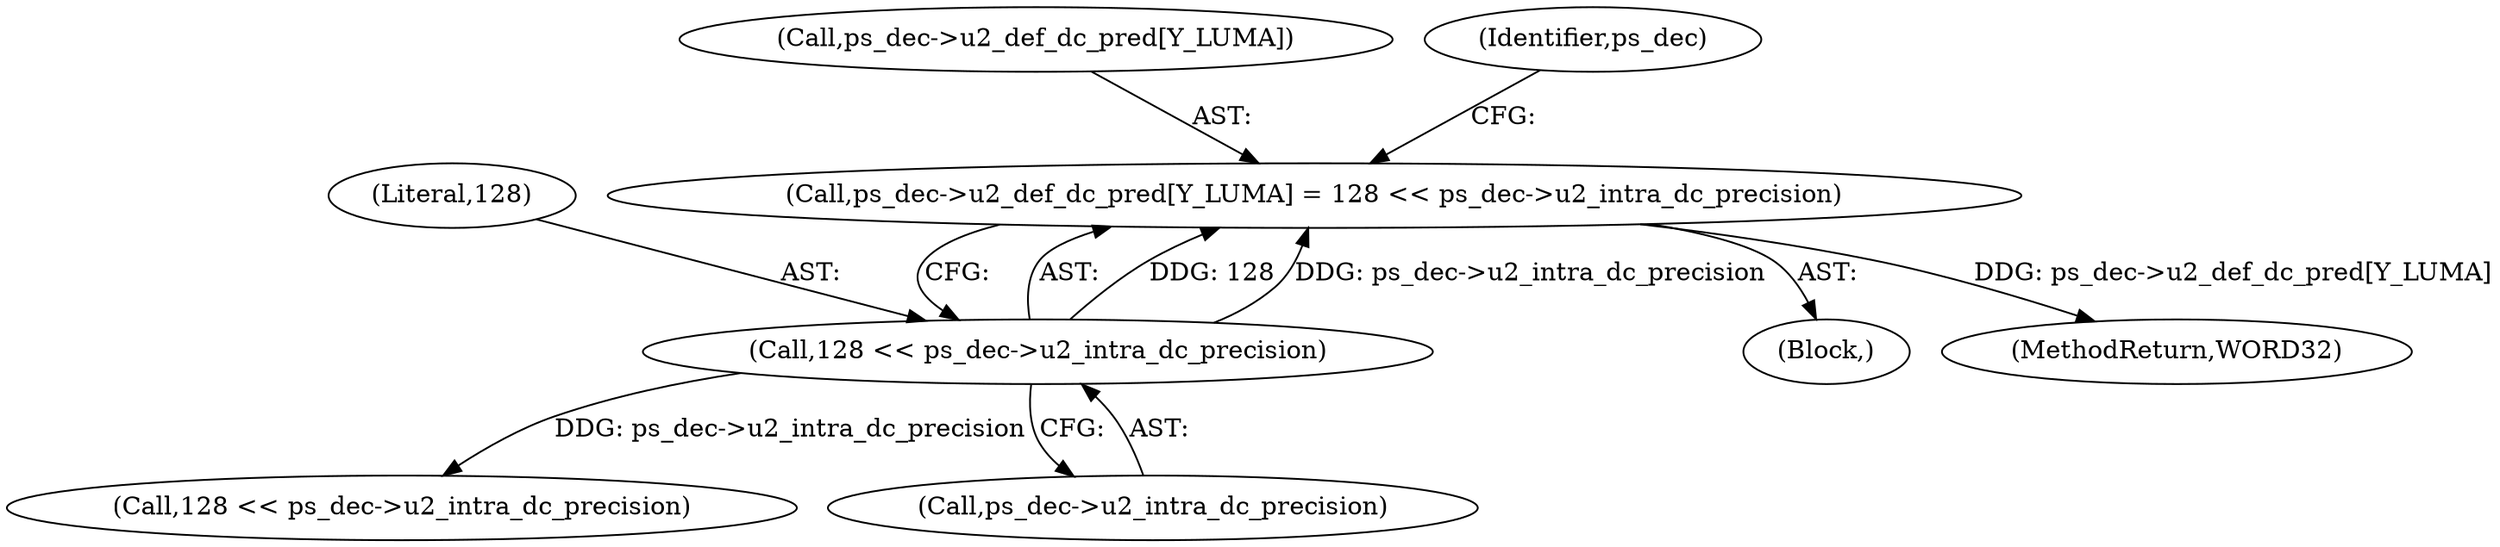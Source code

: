 digraph "0_Android_58a6822d7140137ce957c6d2fc20bae1374186c1_0@array" {
"1000481" [label="(Call,ps_dec->u2_def_dc_pred[Y_LUMA] = 128 << ps_dec->u2_intra_dc_precision)"];
"1000487" [label="(Call,128 << ps_dec->u2_intra_dc_precision)"];
"1000550" [label="(MethodReturn,WORD32)"];
"1000498" [label="(Call,128 << ps_dec->u2_intra_dc_precision)"];
"1000481" [label="(Call,ps_dec->u2_def_dc_pred[Y_LUMA] = 128 << ps_dec->u2_intra_dc_precision)"];
"1000475" [label="(Block,)"];
"1000487" [label="(Call,128 << ps_dec->u2_intra_dc_precision)"];
"1000489" [label="(Call,ps_dec->u2_intra_dc_precision)"];
"1000482" [label="(Call,ps_dec->u2_def_dc_pred[Y_LUMA])"];
"1000488" [label="(Literal,128)"];
"1000495" [label="(Identifier,ps_dec)"];
"1000481" -> "1000475"  [label="AST: "];
"1000481" -> "1000487"  [label="CFG: "];
"1000482" -> "1000481"  [label="AST: "];
"1000487" -> "1000481"  [label="AST: "];
"1000495" -> "1000481"  [label="CFG: "];
"1000481" -> "1000550"  [label="DDG: ps_dec->u2_def_dc_pred[Y_LUMA]"];
"1000487" -> "1000481"  [label="DDG: 128"];
"1000487" -> "1000481"  [label="DDG: ps_dec->u2_intra_dc_precision"];
"1000487" -> "1000489"  [label="CFG: "];
"1000488" -> "1000487"  [label="AST: "];
"1000489" -> "1000487"  [label="AST: "];
"1000487" -> "1000498"  [label="DDG: ps_dec->u2_intra_dc_precision"];
}
